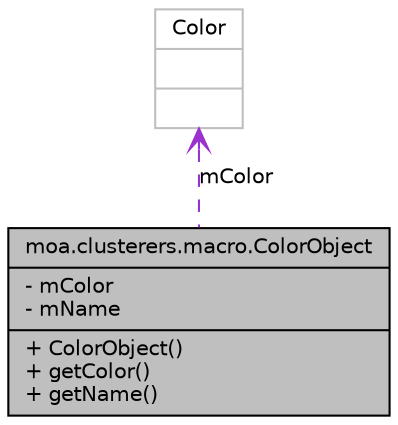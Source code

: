 digraph G
{
  edge [fontname="Helvetica",fontsize="10",labelfontname="Helvetica",labelfontsize="10"];
  node [fontname="Helvetica",fontsize="10",shape=record];
  Node1 [label="{moa.clusterers.macro.ColorObject\n|- mColor\l- mName\l|+ ColorObject()\l+ getColor()\l+ getName()\l}",height=0.2,width=0.4,color="black", fillcolor="grey75", style="filled" fontcolor="black"];
  Node2 -> Node1 [dir=back,color="darkorchid3",fontsize="10",style="dashed",label="mColor",arrowtail="open",fontname="Helvetica"];
  Node2 [label="{Color\n||}",height=0.2,width=0.4,color="grey75", fillcolor="white", style="filled"];
}
